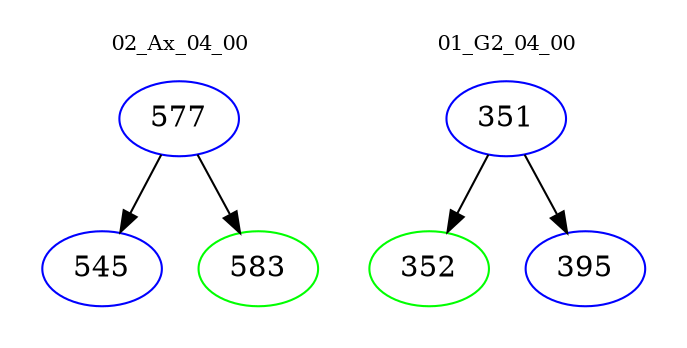 digraph{
subgraph cluster_0 {
color = white
label = "02_Ax_04_00";
fontsize=10;
T0_577 [label="577", color="blue"]
T0_577 -> T0_545 [color="black"]
T0_545 [label="545", color="blue"]
T0_577 -> T0_583 [color="black"]
T0_583 [label="583", color="green"]
}
subgraph cluster_1 {
color = white
label = "01_G2_04_00";
fontsize=10;
T1_351 [label="351", color="blue"]
T1_351 -> T1_352 [color="black"]
T1_352 [label="352", color="green"]
T1_351 -> T1_395 [color="black"]
T1_395 [label="395", color="blue"]
}
}
